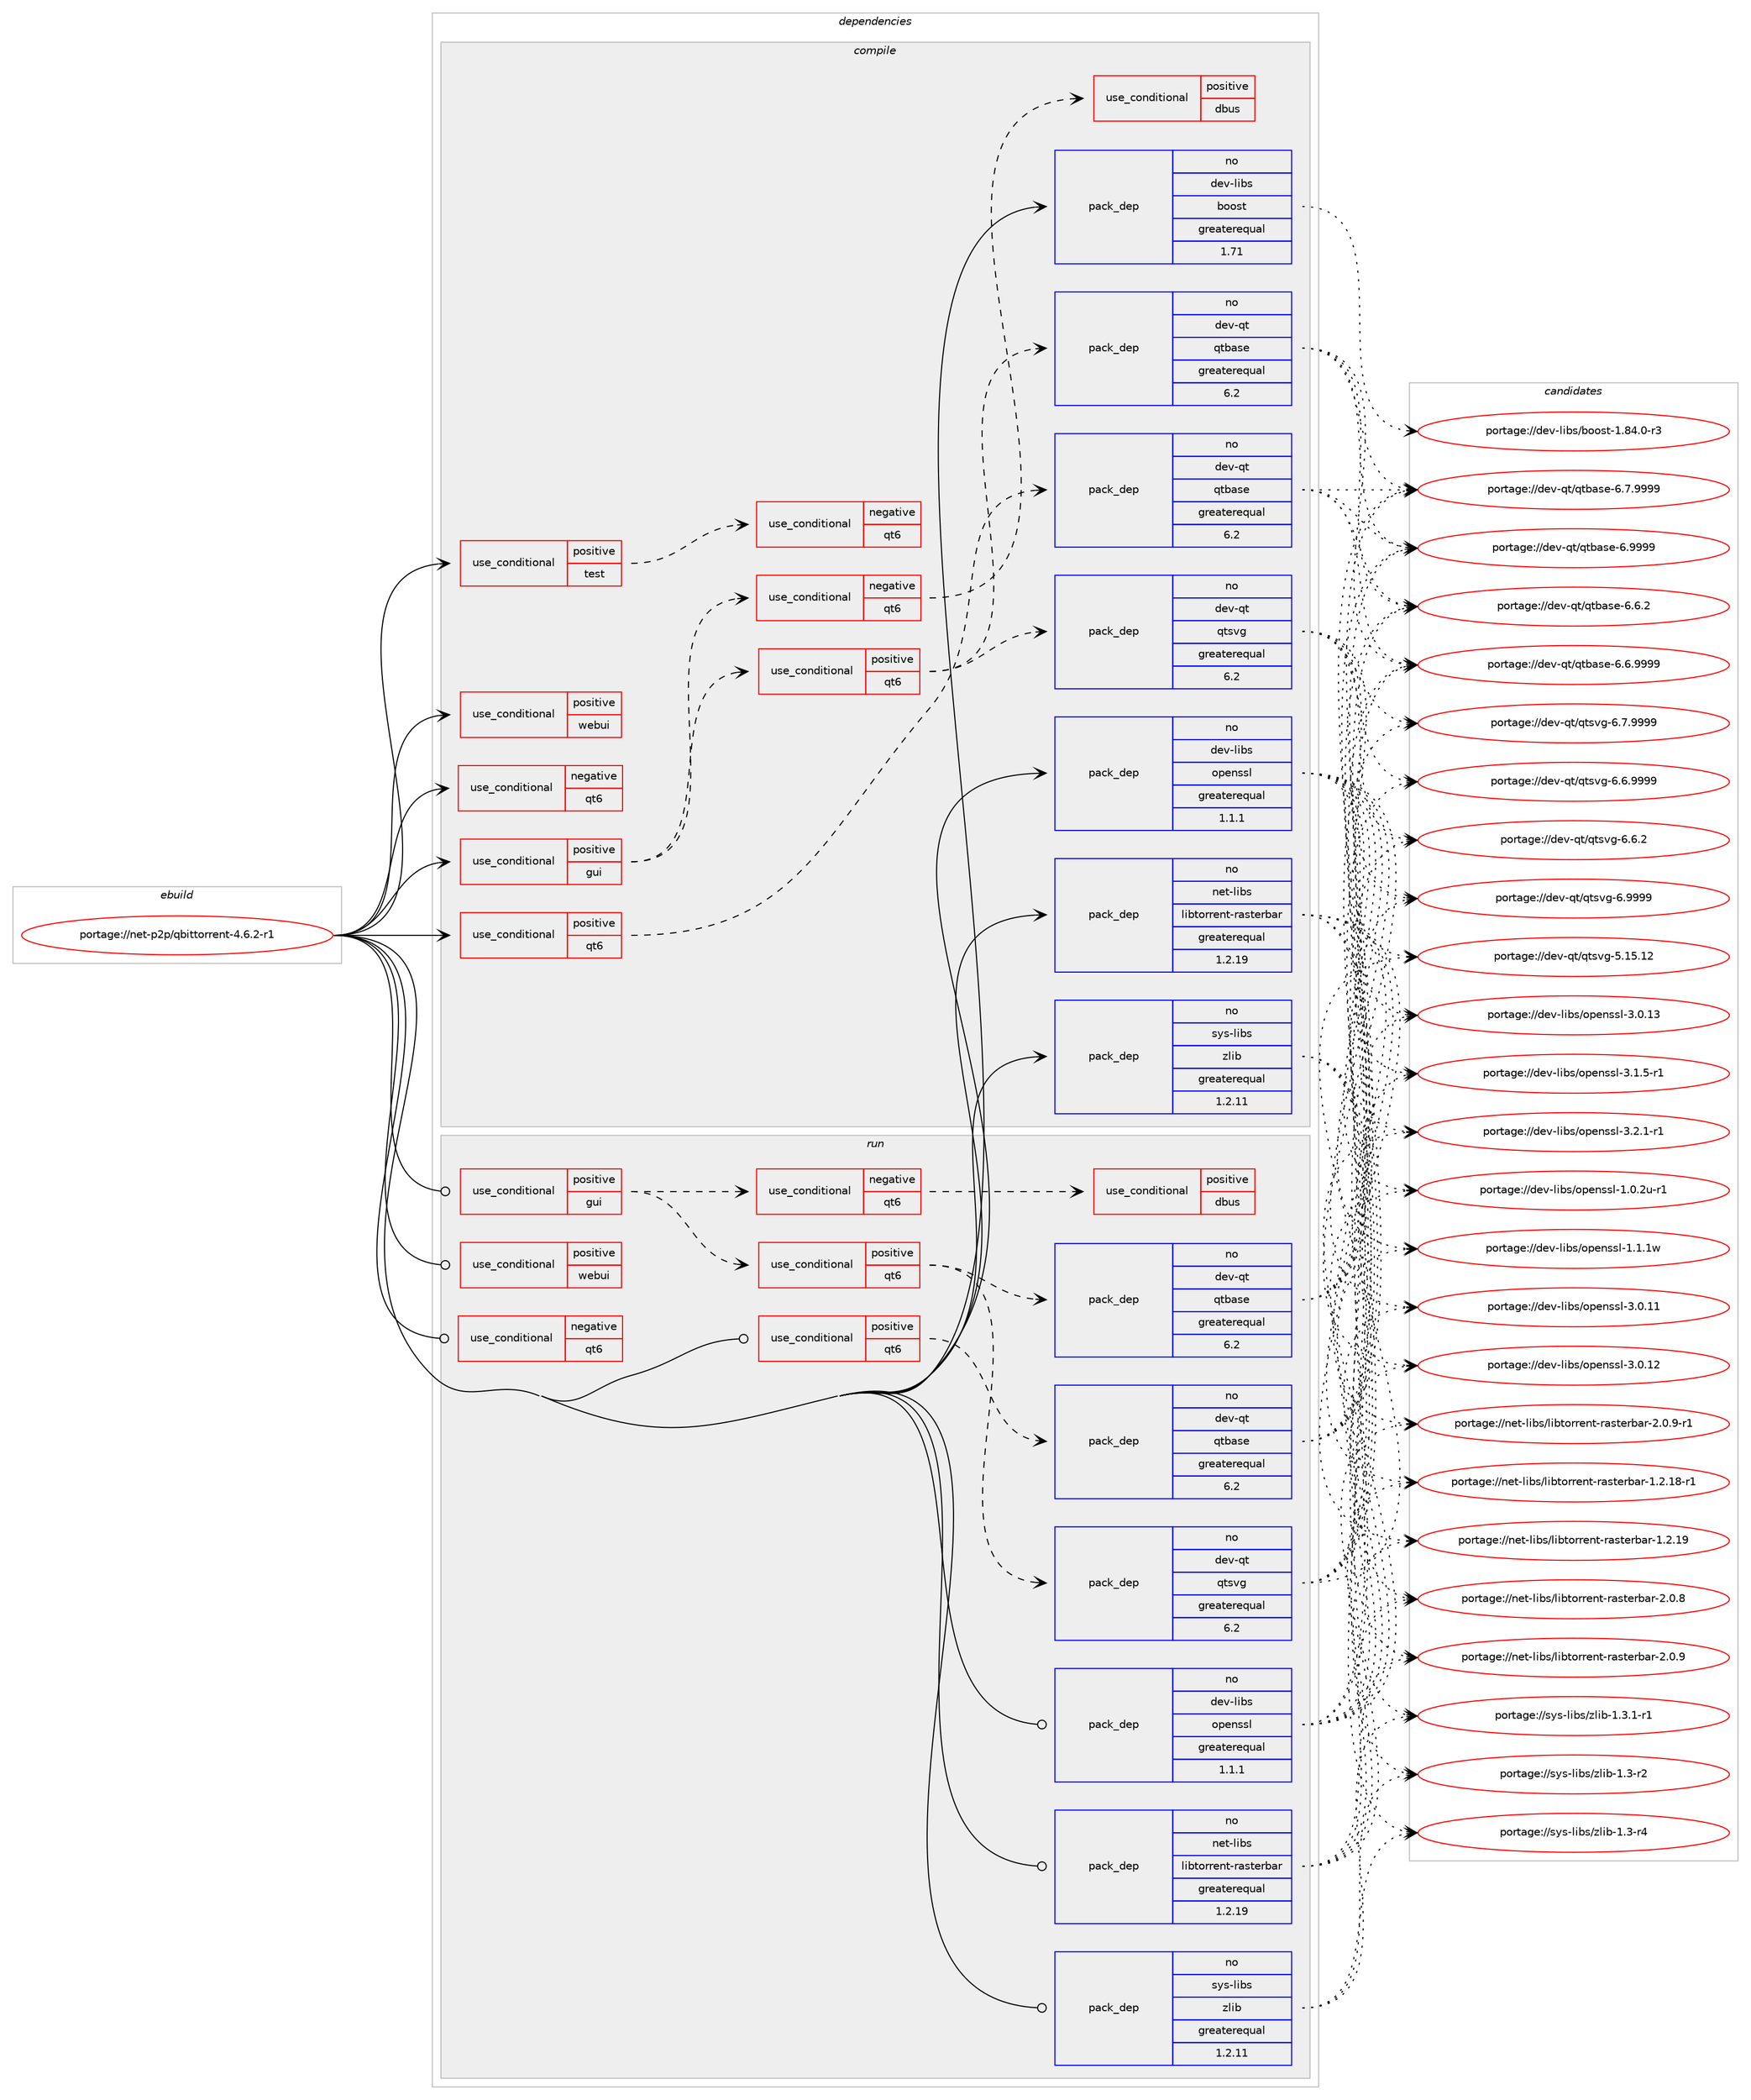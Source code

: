 digraph prolog {

# *************
# Graph options
# *************

newrank=true;
concentrate=true;
compound=true;
graph [rankdir=LR,fontname=Helvetica,fontsize=10,ranksep=1.5];#, ranksep=2.5, nodesep=0.2];
edge  [arrowhead=vee];
node  [fontname=Helvetica,fontsize=10];

# **********
# The ebuild
# **********

subgraph cluster_leftcol {
color=gray;
rank=same;
label=<<i>ebuild</i>>;
id [label="portage://net-p2p/qbittorrent-4.6.2-r1", color=red, width=4, href="../net-p2p/qbittorrent-4.6.2-r1.svg"];
}

# ****************
# The dependencies
# ****************

subgraph cluster_midcol {
color=gray;
label=<<i>dependencies</i>>;
subgraph cluster_compile {
fillcolor="#eeeeee";
style=filled;
label=<<i>compile</i>>;
subgraph cond6178 {
dependency8946 [label=<<TABLE BORDER="0" CELLBORDER="1" CELLSPACING="0" CELLPADDING="4"><TR><TD ROWSPAN="3" CELLPADDING="10">use_conditional</TD></TR><TR><TD>negative</TD></TR><TR><TD>qt6</TD></TR></TABLE>>, shape=none, color=red];
# *** BEGIN UNKNOWN DEPENDENCY TYPE (TODO) ***
# dependency8946 -> package_dependency(portage://net-p2p/qbittorrent-4.6.2-r1,install,no,dev-qt,qtcore,none,[,,],[slot(5)],[])
# *** END UNKNOWN DEPENDENCY TYPE (TODO) ***

# *** BEGIN UNKNOWN DEPENDENCY TYPE (TODO) ***
# dependency8946 -> package_dependency(portage://net-p2p/qbittorrent-4.6.2-r1,install,no,dev-qt,qtnetwork,none,[,,],[slot(5)],[use(enable(ssl),none)])
# *** END UNKNOWN DEPENDENCY TYPE (TODO) ***

# *** BEGIN UNKNOWN DEPENDENCY TYPE (TODO) ***
# dependency8946 -> package_dependency(portage://net-p2p/qbittorrent-4.6.2-r1,install,no,dev-qt,qtsql,none,[,,],[slot(5)],[use(enable(sqlite),none)])
# *** END UNKNOWN DEPENDENCY TYPE (TODO) ***

# *** BEGIN UNKNOWN DEPENDENCY TYPE (TODO) ***
# dependency8946 -> package_dependency(portage://net-p2p/qbittorrent-4.6.2-r1,install,no,dev-qt,qtxml,none,[,,],[slot(5)],[])
# *** END UNKNOWN DEPENDENCY TYPE (TODO) ***

}
id:e -> dependency8946:w [weight=20,style="solid",arrowhead="vee"];
subgraph cond6179 {
dependency8947 [label=<<TABLE BORDER="0" CELLBORDER="1" CELLSPACING="0" CELLPADDING="4"><TR><TD ROWSPAN="3" CELLPADDING="10">use_conditional</TD></TR><TR><TD>positive</TD></TR><TR><TD>gui</TD></TR></TABLE>>, shape=none, color=red];
subgraph cond6180 {
dependency8948 [label=<<TABLE BORDER="0" CELLBORDER="1" CELLSPACING="0" CELLPADDING="4"><TR><TD ROWSPAN="3" CELLPADDING="10">use_conditional</TD></TR><TR><TD>negative</TD></TR><TR><TD>qt6</TD></TR></TABLE>>, shape=none, color=red];
# *** BEGIN UNKNOWN DEPENDENCY TYPE (TODO) ***
# dependency8948 -> package_dependency(portage://net-p2p/qbittorrent-4.6.2-r1,install,no,dev-qt,qtgui,none,[,,],[slot(5)],[])
# *** END UNKNOWN DEPENDENCY TYPE (TODO) ***

# *** BEGIN UNKNOWN DEPENDENCY TYPE (TODO) ***
# dependency8948 -> package_dependency(portage://net-p2p/qbittorrent-4.6.2-r1,install,no,dev-qt,qtsvg,none,[,,],[slot(5)],[])
# *** END UNKNOWN DEPENDENCY TYPE (TODO) ***

# *** BEGIN UNKNOWN DEPENDENCY TYPE (TODO) ***
# dependency8948 -> package_dependency(portage://net-p2p/qbittorrent-4.6.2-r1,install,no,dev-qt,qtwidgets,none,[,,],[slot(5)],[])
# *** END UNKNOWN DEPENDENCY TYPE (TODO) ***

subgraph cond6181 {
dependency8949 [label=<<TABLE BORDER="0" CELLBORDER="1" CELLSPACING="0" CELLPADDING="4"><TR><TD ROWSPAN="3" CELLPADDING="10">use_conditional</TD></TR><TR><TD>positive</TD></TR><TR><TD>dbus</TD></TR></TABLE>>, shape=none, color=red];
# *** BEGIN UNKNOWN DEPENDENCY TYPE (TODO) ***
# dependency8949 -> package_dependency(portage://net-p2p/qbittorrent-4.6.2-r1,install,no,dev-qt,qtdbus,none,[,,],[slot(5)],[])
# *** END UNKNOWN DEPENDENCY TYPE (TODO) ***

}
dependency8948:e -> dependency8949:w [weight=20,style="dashed",arrowhead="vee"];
}
dependency8947:e -> dependency8948:w [weight=20,style="dashed",arrowhead="vee"];
subgraph cond6182 {
dependency8950 [label=<<TABLE BORDER="0" CELLBORDER="1" CELLSPACING="0" CELLPADDING="4"><TR><TD ROWSPAN="3" CELLPADDING="10">use_conditional</TD></TR><TR><TD>positive</TD></TR><TR><TD>qt6</TD></TR></TABLE>>, shape=none, color=red];
subgraph pack2684 {
dependency8951 [label=<<TABLE BORDER="0" CELLBORDER="1" CELLSPACING="0" CELLPADDING="4" WIDTH="220"><TR><TD ROWSPAN="6" CELLPADDING="30">pack_dep</TD></TR><TR><TD WIDTH="110">no</TD></TR><TR><TD>dev-qt</TD></TR><TR><TD>qtbase</TD></TR><TR><TD>greaterequal</TD></TR><TR><TD>6.2</TD></TR></TABLE>>, shape=none, color=blue];
}
dependency8950:e -> dependency8951:w [weight=20,style="dashed",arrowhead="vee"];
subgraph pack2685 {
dependency8952 [label=<<TABLE BORDER="0" CELLBORDER="1" CELLSPACING="0" CELLPADDING="4" WIDTH="220"><TR><TD ROWSPAN="6" CELLPADDING="30">pack_dep</TD></TR><TR><TD WIDTH="110">no</TD></TR><TR><TD>dev-qt</TD></TR><TR><TD>qtsvg</TD></TR><TR><TD>greaterequal</TD></TR><TR><TD>6.2</TD></TR></TABLE>>, shape=none, color=blue];
}
dependency8950:e -> dependency8952:w [weight=20,style="dashed",arrowhead="vee"];
}
dependency8947:e -> dependency8950:w [weight=20,style="dashed",arrowhead="vee"];
}
id:e -> dependency8947:w [weight=20,style="solid",arrowhead="vee"];
subgraph cond6183 {
dependency8953 [label=<<TABLE BORDER="0" CELLBORDER="1" CELLSPACING="0" CELLPADDING="4"><TR><TD ROWSPAN="3" CELLPADDING="10">use_conditional</TD></TR><TR><TD>positive</TD></TR><TR><TD>qt6</TD></TR></TABLE>>, shape=none, color=red];
subgraph pack2686 {
dependency8954 [label=<<TABLE BORDER="0" CELLBORDER="1" CELLSPACING="0" CELLPADDING="4" WIDTH="220"><TR><TD ROWSPAN="6" CELLPADDING="30">pack_dep</TD></TR><TR><TD WIDTH="110">no</TD></TR><TR><TD>dev-qt</TD></TR><TR><TD>qtbase</TD></TR><TR><TD>greaterequal</TD></TR><TR><TD>6.2</TD></TR></TABLE>>, shape=none, color=blue];
}
dependency8953:e -> dependency8954:w [weight=20,style="dashed",arrowhead="vee"];
}
id:e -> dependency8953:w [weight=20,style="solid",arrowhead="vee"];
subgraph cond6184 {
dependency8955 [label=<<TABLE BORDER="0" CELLBORDER="1" CELLSPACING="0" CELLPADDING="4"><TR><TD ROWSPAN="3" CELLPADDING="10">use_conditional</TD></TR><TR><TD>positive</TD></TR><TR><TD>test</TD></TR></TABLE>>, shape=none, color=red];
subgraph cond6185 {
dependency8956 [label=<<TABLE BORDER="0" CELLBORDER="1" CELLSPACING="0" CELLPADDING="4"><TR><TD ROWSPAN="3" CELLPADDING="10">use_conditional</TD></TR><TR><TD>negative</TD></TR><TR><TD>qt6</TD></TR></TABLE>>, shape=none, color=red];
# *** BEGIN UNKNOWN DEPENDENCY TYPE (TODO) ***
# dependency8956 -> package_dependency(portage://net-p2p/qbittorrent-4.6.2-r1,install,no,dev-qt,qttest,none,[,,],[slot(5)],[])
# *** END UNKNOWN DEPENDENCY TYPE (TODO) ***

}
dependency8955:e -> dependency8956:w [weight=20,style="dashed",arrowhead="vee"];
}
id:e -> dependency8955:w [weight=20,style="solid",arrowhead="vee"];
subgraph cond6186 {
dependency8957 [label=<<TABLE BORDER="0" CELLBORDER="1" CELLSPACING="0" CELLPADDING="4"><TR><TD ROWSPAN="3" CELLPADDING="10">use_conditional</TD></TR><TR><TD>positive</TD></TR><TR><TD>webui</TD></TR></TABLE>>, shape=none, color=red];
# *** BEGIN UNKNOWN DEPENDENCY TYPE (TODO) ***
# dependency8957 -> package_dependency(portage://net-p2p/qbittorrent-4.6.2-r1,install,no,acct-group,qbittorrent,none,[,,],[],[])
# *** END UNKNOWN DEPENDENCY TYPE (TODO) ***

# *** BEGIN UNKNOWN DEPENDENCY TYPE (TODO) ***
# dependency8957 -> package_dependency(portage://net-p2p/qbittorrent-4.6.2-r1,install,no,acct-user,qbittorrent,none,[,,],[],[])
# *** END UNKNOWN DEPENDENCY TYPE (TODO) ***

}
id:e -> dependency8957:w [weight=20,style="solid",arrowhead="vee"];
subgraph pack2687 {
dependency8958 [label=<<TABLE BORDER="0" CELLBORDER="1" CELLSPACING="0" CELLPADDING="4" WIDTH="220"><TR><TD ROWSPAN="6" CELLPADDING="30">pack_dep</TD></TR><TR><TD WIDTH="110">no</TD></TR><TR><TD>dev-libs</TD></TR><TR><TD>boost</TD></TR><TR><TD>greaterequal</TD></TR><TR><TD>1.71</TD></TR></TABLE>>, shape=none, color=blue];
}
id:e -> dependency8958:w [weight=20,style="solid",arrowhead="vee"];
subgraph pack2688 {
dependency8959 [label=<<TABLE BORDER="0" CELLBORDER="1" CELLSPACING="0" CELLPADDING="4" WIDTH="220"><TR><TD ROWSPAN="6" CELLPADDING="30">pack_dep</TD></TR><TR><TD WIDTH="110">no</TD></TR><TR><TD>dev-libs</TD></TR><TR><TD>openssl</TD></TR><TR><TD>greaterequal</TD></TR><TR><TD>1.1.1</TD></TR></TABLE>>, shape=none, color=blue];
}
id:e -> dependency8959:w [weight=20,style="solid",arrowhead="vee"];
subgraph pack2689 {
dependency8960 [label=<<TABLE BORDER="0" CELLBORDER="1" CELLSPACING="0" CELLPADDING="4" WIDTH="220"><TR><TD ROWSPAN="6" CELLPADDING="30">pack_dep</TD></TR><TR><TD WIDTH="110">no</TD></TR><TR><TD>net-libs</TD></TR><TR><TD>libtorrent-rasterbar</TD></TR><TR><TD>greaterequal</TD></TR><TR><TD>1.2.19</TD></TR></TABLE>>, shape=none, color=blue];
}
id:e -> dependency8960:w [weight=20,style="solid",arrowhead="vee"];
subgraph pack2690 {
dependency8961 [label=<<TABLE BORDER="0" CELLBORDER="1" CELLSPACING="0" CELLPADDING="4" WIDTH="220"><TR><TD ROWSPAN="6" CELLPADDING="30">pack_dep</TD></TR><TR><TD WIDTH="110">no</TD></TR><TR><TD>sys-libs</TD></TR><TR><TD>zlib</TD></TR><TR><TD>greaterequal</TD></TR><TR><TD>1.2.11</TD></TR></TABLE>>, shape=none, color=blue];
}
id:e -> dependency8961:w [weight=20,style="solid",arrowhead="vee"];
}
subgraph cluster_compileandrun {
fillcolor="#eeeeee";
style=filled;
label=<<i>compile and run</i>>;
}
subgraph cluster_run {
fillcolor="#eeeeee";
style=filled;
label=<<i>run</i>>;
subgraph cond6187 {
dependency8962 [label=<<TABLE BORDER="0" CELLBORDER="1" CELLSPACING="0" CELLPADDING="4"><TR><TD ROWSPAN="3" CELLPADDING="10">use_conditional</TD></TR><TR><TD>negative</TD></TR><TR><TD>qt6</TD></TR></TABLE>>, shape=none, color=red];
# *** BEGIN UNKNOWN DEPENDENCY TYPE (TODO) ***
# dependency8962 -> package_dependency(portage://net-p2p/qbittorrent-4.6.2-r1,run,no,dev-qt,qtcore,none,[,,],[slot(5)],[])
# *** END UNKNOWN DEPENDENCY TYPE (TODO) ***

# *** BEGIN UNKNOWN DEPENDENCY TYPE (TODO) ***
# dependency8962 -> package_dependency(portage://net-p2p/qbittorrent-4.6.2-r1,run,no,dev-qt,qtnetwork,none,[,,],[slot(5)],[use(enable(ssl),none)])
# *** END UNKNOWN DEPENDENCY TYPE (TODO) ***

# *** BEGIN UNKNOWN DEPENDENCY TYPE (TODO) ***
# dependency8962 -> package_dependency(portage://net-p2p/qbittorrent-4.6.2-r1,run,no,dev-qt,qtsql,none,[,,],[slot(5)],[use(enable(sqlite),none)])
# *** END UNKNOWN DEPENDENCY TYPE (TODO) ***

# *** BEGIN UNKNOWN DEPENDENCY TYPE (TODO) ***
# dependency8962 -> package_dependency(portage://net-p2p/qbittorrent-4.6.2-r1,run,no,dev-qt,qtxml,none,[,,],[slot(5)],[])
# *** END UNKNOWN DEPENDENCY TYPE (TODO) ***

}
id:e -> dependency8962:w [weight=20,style="solid",arrowhead="odot"];
subgraph cond6188 {
dependency8963 [label=<<TABLE BORDER="0" CELLBORDER="1" CELLSPACING="0" CELLPADDING="4"><TR><TD ROWSPAN="3" CELLPADDING="10">use_conditional</TD></TR><TR><TD>positive</TD></TR><TR><TD>gui</TD></TR></TABLE>>, shape=none, color=red];
subgraph cond6189 {
dependency8964 [label=<<TABLE BORDER="0" CELLBORDER="1" CELLSPACING="0" CELLPADDING="4"><TR><TD ROWSPAN="3" CELLPADDING="10">use_conditional</TD></TR><TR><TD>negative</TD></TR><TR><TD>qt6</TD></TR></TABLE>>, shape=none, color=red];
# *** BEGIN UNKNOWN DEPENDENCY TYPE (TODO) ***
# dependency8964 -> package_dependency(portage://net-p2p/qbittorrent-4.6.2-r1,run,no,dev-qt,qtgui,none,[,,],[slot(5)],[])
# *** END UNKNOWN DEPENDENCY TYPE (TODO) ***

# *** BEGIN UNKNOWN DEPENDENCY TYPE (TODO) ***
# dependency8964 -> package_dependency(portage://net-p2p/qbittorrent-4.6.2-r1,run,no,dev-qt,qtsvg,none,[,,],[slot(5)],[])
# *** END UNKNOWN DEPENDENCY TYPE (TODO) ***

# *** BEGIN UNKNOWN DEPENDENCY TYPE (TODO) ***
# dependency8964 -> package_dependency(portage://net-p2p/qbittorrent-4.6.2-r1,run,no,dev-qt,qtwidgets,none,[,,],[slot(5)],[])
# *** END UNKNOWN DEPENDENCY TYPE (TODO) ***

subgraph cond6190 {
dependency8965 [label=<<TABLE BORDER="0" CELLBORDER="1" CELLSPACING="0" CELLPADDING="4"><TR><TD ROWSPAN="3" CELLPADDING="10">use_conditional</TD></TR><TR><TD>positive</TD></TR><TR><TD>dbus</TD></TR></TABLE>>, shape=none, color=red];
# *** BEGIN UNKNOWN DEPENDENCY TYPE (TODO) ***
# dependency8965 -> package_dependency(portage://net-p2p/qbittorrent-4.6.2-r1,run,no,dev-qt,qtdbus,none,[,,],[slot(5)],[])
# *** END UNKNOWN DEPENDENCY TYPE (TODO) ***

}
dependency8964:e -> dependency8965:w [weight=20,style="dashed",arrowhead="vee"];
}
dependency8963:e -> dependency8964:w [weight=20,style="dashed",arrowhead="vee"];
subgraph cond6191 {
dependency8966 [label=<<TABLE BORDER="0" CELLBORDER="1" CELLSPACING="0" CELLPADDING="4"><TR><TD ROWSPAN="3" CELLPADDING="10">use_conditional</TD></TR><TR><TD>positive</TD></TR><TR><TD>qt6</TD></TR></TABLE>>, shape=none, color=red];
subgraph pack2691 {
dependency8967 [label=<<TABLE BORDER="0" CELLBORDER="1" CELLSPACING="0" CELLPADDING="4" WIDTH="220"><TR><TD ROWSPAN="6" CELLPADDING="30">pack_dep</TD></TR><TR><TD WIDTH="110">no</TD></TR><TR><TD>dev-qt</TD></TR><TR><TD>qtbase</TD></TR><TR><TD>greaterequal</TD></TR><TR><TD>6.2</TD></TR></TABLE>>, shape=none, color=blue];
}
dependency8966:e -> dependency8967:w [weight=20,style="dashed",arrowhead="vee"];
subgraph pack2692 {
dependency8968 [label=<<TABLE BORDER="0" CELLBORDER="1" CELLSPACING="0" CELLPADDING="4" WIDTH="220"><TR><TD ROWSPAN="6" CELLPADDING="30">pack_dep</TD></TR><TR><TD WIDTH="110">no</TD></TR><TR><TD>dev-qt</TD></TR><TR><TD>qtsvg</TD></TR><TR><TD>greaterequal</TD></TR><TR><TD>6.2</TD></TR></TABLE>>, shape=none, color=blue];
}
dependency8966:e -> dependency8968:w [weight=20,style="dashed",arrowhead="vee"];
}
dependency8963:e -> dependency8966:w [weight=20,style="dashed",arrowhead="vee"];
}
id:e -> dependency8963:w [weight=20,style="solid",arrowhead="odot"];
subgraph cond6192 {
dependency8969 [label=<<TABLE BORDER="0" CELLBORDER="1" CELLSPACING="0" CELLPADDING="4"><TR><TD ROWSPAN="3" CELLPADDING="10">use_conditional</TD></TR><TR><TD>positive</TD></TR><TR><TD>qt6</TD></TR></TABLE>>, shape=none, color=red];
subgraph pack2693 {
dependency8970 [label=<<TABLE BORDER="0" CELLBORDER="1" CELLSPACING="0" CELLPADDING="4" WIDTH="220"><TR><TD ROWSPAN="6" CELLPADDING="30">pack_dep</TD></TR><TR><TD WIDTH="110">no</TD></TR><TR><TD>dev-qt</TD></TR><TR><TD>qtbase</TD></TR><TR><TD>greaterequal</TD></TR><TR><TD>6.2</TD></TR></TABLE>>, shape=none, color=blue];
}
dependency8969:e -> dependency8970:w [weight=20,style="dashed",arrowhead="vee"];
}
id:e -> dependency8969:w [weight=20,style="solid",arrowhead="odot"];
subgraph cond6193 {
dependency8971 [label=<<TABLE BORDER="0" CELLBORDER="1" CELLSPACING="0" CELLPADDING="4"><TR><TD ROWSPAN="3" CELLPADDING="10">use_conditional</TD></TR><TR><TD>positive</TD></TR><TR><TD>webui</TD></TR></TABLE>>, shape=none, color=red];
# *** BEGIN UNKNOWN DEPENDENCY TYPE (TODO) ***
# dependency8971 -> package_dependency(portage://net-p2p/qbittorrent-4.6.2-r1,run,no,acct-group,qbittorrent,none,[,,],[],[])
# *** END UNKNOWN DEPENDENCY TYPE (TODO) ***

# *** BEGIN UNKNOWN DEPENDENCY TYPE (TODO) ***
# dependency8971 -> package_dependency(portage://net-p2p/qbittorrent-4.6.2-r1,run,no,acct-user,qbittorrent,none,[,,],[],[])
# *** END UNKNOWN DEPENDENCY TYPE (TODO) ***

}
id:e -> dependency8971:w [weight=20,style="solid",arrowhead="odot"];
subgraph pack2694 {
dependency8972 [label=<<TABLE BORDER="0" CELLBORDER="1" CELLSPACING="0" CELLPADDING="4" WIDTH="220"><TR><TD ROWSPAN="6" CELLPADDING="30">pack_dep</TD></TR><TR><TD WIDTH="110">no</TD></TR><TR><TD>dev-libs</TD></TR><TR><TD>openssl</TD></TR><TR><TD>greaterequal</TD></TR><TR><TD>1.1.1</TD></TR></TABLE>>, shape=none, color=blue];
}
id:e -> dependency8972:w [weight=20,style="solid",arrowhead="odot"];
subgraph pack2695 {
dependency8973 [label=<<TABLE BORDER="0" CELLBORDER="1" CELLSPACING="0" CELLPADDING="4" WIDTH="220"><TR><TD ROWSPAN="6" CELLPADDING="30">pack_dep</TD></TR><TR><TD WIDTH="110">no</TD></TR><TR><TD>net-libs</TD></TR><TR><TD>libtorrent-rasterbar</TD></TR><TR><TD>greaterequal</TD></TR><TR><TD>1.2.19</TD></TR></TABLE>>, shape=none, color=blue];
}
id:e -> dependency8973:w [weight=20,style="solid",arrowhead="odot"];
subgraph pack2696 {
dependency8974 [label=<<TABLE BORDER="0" CELLBORDER="1" CELLSPACING="0" CELLPADDING="4" WIDTH="220"><TR><TD ROWSPAN="6" CELLPADDING="30">pack_dep</TD></TR><TR><TD WIDTH="110">no</TD></TR><TR><TD>sys-libs</TD></TR><TR><TD>zlib</TD></TR><TR><TD>greaterequal</TD></TR><TR><TD>1.2.11</TD></TR></TABLE>>, shape=none, color=blue];
}
id:e -> dependency8974:w [weight=20,style="solid",arrowhead="odot"];
}
}

# **************
# The candidates
# **************

subgraph cluster_choices {
rank=same;
color=gray;
label=<<i>candidates</i>>;

subgraph choice2684 {
color=black;
nodesep=1;
choice10010111845113116471131169897115101455446544650 [label="portage://dev-qt/qtbase-6.6.2", color=red, width=4,href="../dev-qt/qtbase-6.6.2.svg"];
choice10010111845113116471131169897115101455446544657575757 [label="portage://dev-qt/qtbase-6.6.9999", color=red, width=4,href="../dev-qt/qtbase-6.6.9999.svg"];
choice10010111845113116471131169897115101455446554657575757 [label="portage://dev-qt/qtbase-6.7.9999", color=red, width=4,href="../dev-qt/qtbase-6.7.9999.svg"];
choice1001011184511311647113116989711510145544657575757 [label="portage://dev-qt/qtbase-6.9999", color=red, width=4,href="../dev-qt/qtbase-6.9999.svg"];
dependency8951:e -> choice10010111845113116471131169897115101455446544650:w [style=dotted,weight="100"];
dependency8951:e -> choice10010111845113116471131169897115101455446544657575757:w [style=dotted,weight="100"];
dependency8951:e -> choice10010111845113116471131169897115101455446554657575757:w [style=dotted,weight="100"];
dependency8951:e -> choice1001011184511311647113116989711510145544657575757:w [style=dotted,weight="100"];
}
subgraph choice2685 {
color=black;
nodesep=1;
choice10010111845113116471131161151181034553464953464950 [label="portage://dev-qt/qtsvg-5.15.12", color=red, width=4,href="../dev-qt/qtsvg-5.15.12.svg"];
choice1001011184511311647113116115118103455446544650 [label="portage://dev-qt/qtsvg-6.6.2", color=red, width=4,href="../dev-qt/qtsvg-6.6.2.svg"];
choice1001011184511311647113116115118103455446544657575757 [label="portage://dev-qt/qtsvg-6.6.9999", color=red, width=4,href="../dev-qt/qtsvg-6.6.9999.svg"];
choice1001011184511311647113116115118103455446554657575757 [label="portage://dev-qt/qtsvg-6.7.9999", color=red, width=4,href="../dev-qt/qtsvg-6.7.9999.svg"];
choice100101118451131164711311611511810345544657575757 [label="portage://dev-qt/qtsvg-6.9999", color=red, width=4,href="../dev-qt/qtsvg-6.9999.svg"];
dependency8952:e -> choice10010111845113116471131161151181034553464953464950:w [style=dotted,weight="100"];
dependency8952:e -> choice1001011184511311647113116115118103455446544650:w [style=dotted,weight="100"];
dependency8952:e -> choice1001011184511311647113116115118103455446544657575757:w [style=dotted,weight="100"];
dependency8952:e -> choice1001011184511311647113116115118103455446554657575757:w [style=dotted,weight="100"];
dependency8952:e -> choice100101118451131164711311611511810345544657575757:w [style=dotted,weight="100"];
}
subgraph choice2686 {
color=black;
nodesep=1;
choice10010111845113116471131169897115101455446544650 [label="portage://dev-qt/qtbase-6.6.2", color=red, width=4,href="../dev-qt/qtbase-6.6.2.svg"];
choice10010111845113116471131169897115101455446544657575757 [label="portage://dev-qt/qtbase-6.6.9999", color=red, width=4,href="../dev-qt/qtbase-6.6.9999.svg"];
choice10010111845113116471131169897115101455446554657575757 [label="portage://dev-qt/qtbase-6.7.9999", color=red, width=4,href="../dev-qt/qtbase-6.7.9999.svg"];
choice1001011184511311647113116989711510145544657575757 [label="portage://dev-qt/qtbase-6.9999", color=red, width=4,href="../dev-qt/qtbase-6.9999.svg"];
dependency8954:e -> choice10010111845113116471131169897115101455446544650:w [style=dotted,weight="100"];
dependency8954:e -> choice10010111845113116471131169897115101455446544657575757:w [style=dotted,weight="100"];
dependency8954:e -> choice10010111845113116471131169897115101455446554657575757:w [style=dotted,weight="100"];
dependency8954:e -> choice1001011184511311647113116989711510145544657575757:w [style=dotted,weight="100"];
}
subgraph choice2687 {
color=black;
nodesep=1;
choice10010111845108105981154798111111115116454946565246484511451 [label="portage://dev-libs/boost-1.84.0-r3", color=red, width=4,href="../dev-libs/boost-1.84.0-r3.svg"];
dependency8958:e -> choice10010111845108105981154798111111115116454946565246484511451:w [style=dotted,weight="100"];
}
subgraph choice2688 {
color=black;
nodesep=1;
choice1001011184510810598115471111121011101151151084549464846501174511449 [label="portage://dev-libs/openssl-1.0.2u-r1", color=red, width=4,href="../dev-libs/openssl-1.0.2u-r1.svg"];
choice100101118451081059811547111112101110115115108454946494649119 [label="portage://dev-libs/openssl-1.1.1w", color=red, width=4,href="../dev-libs/openssl-1.1.1w.svg"];
choice10010111845108105981154711111210111011511510845514648464949 [label="portage://dev-libs/openssl-3.0.11", color=red, width=4,href="../dev-libs/openssl-3.0.11.svg"];
choice10010111845108105981154711111210111011511510845514648464950 [label="portage://dev-libs/openssl-3.0.12", color=red, width=4,href="../dev-libs/openssl-3.0.12.svg"];
choice10010111845108105981154711111210111011511510845514648464951 [label="portage://dev-libs/openssl-3.0.13", color=red, width=4,href="../dev-libs/openssl-3.0.13.svg"];
choice1001011184510810598115471111121011101151151084551464946534511449 [label="portage://dev-libs/openssl-3.1.5-r1", color=red, width=4,href="../dev-libs/openssl-3.1.5-r1.svg"];
choice1001011184510810598115471111121011101151151084551465046494511449 [label="portage://dev-libs/openssl-3.2.1-r1", color=red, width=4,href="../dev-libs/openssl-3.2.1-r1.svg"];
dependency8959:e -> choice1001011184510810598115471111121011101151151084549464846501174511449:w [style=dotted,weight="100"];
dependency8959:e -> choice100101118451081059811547111112101110115115108454946494649119:w [style=dotted,weight="100"];
dependency8959:e -> choice10010111845108105981154711111210111011511510845514648464949:w [style=dotted,weight="100"];
dependency8959:e -> choice10010111845108105981154711111210111011511510845514648464950:w [style=dotted,weight="100"];
dependency8959:e -> choice10010111845108105981154711111210111011511510845514648464951:w [style=dotted,weight="100"];
dependency8959:e -> choice1001011184510810598115471111121011101151151084551464946534511449:w [style=dotted,weight="100"];
dependency8959:e -> choice1001011184510810598115471111121011101151151084551465046494511449:w [style=dotted,weight="100"];
}
subgraph choice2689 {
color=black;
nodesep=1;
choice1101011164510810598115471081059811611111411410111011645114971151161011149897114454946504649564511449 [label="portage://net-libs/libtorrent-rasterbar-1.2.18-r1", color=red, width=4,href="../net-libs/libtorrent-rasterbar-1.2.18-r1.svg"];
choice110101116451081059811547108105981161111141141011101164511497115116101114989711445494650464957 [label="portage://net-libs/libtorrent-rasterbar-1.2.19", color=red, width=4,href="../net-libs/libtorrent-rasterbar-1.2.19.svg"];
choice1101011164510810598115471081059811611111411410111011645114971151161011149897114455046484656 [label="portage://net-libs/libtorrent-rasterbar-2.0.8", color=red, width=4,href="../net-libs/libtorrent-rasterbar-2.0.8.svg"];
choice1101011164510810598115471081059811611111411410111011645114971151161011149897114455046484657 [label="portage://net-libs/libtorrent-rasterbar-2.0.9", color=red, width=4,href="../net-libs/libtorrent-rasterbar-2.0.9.svg"];
choice11010111645108105981154710810598116111114114101110116451149711511610111498971144550464846574511449 [label="portage://net-libs/libtorrent-rasterbar-2.0.9-r1", color=red, width=4,href="../net-libs/libtorrent-rasterbar-2.0.9-r1.svg"];
dependency8960:e -> choice1101011164510810598115471081059811611111411410111011645114971151161011149897114454946504649564511449:w [style=dotted,weight="100"];
dependency8960:e -> choice110101116451081059811547108105981161111141141011101164511497115116101114989711445494650464957:w [style=dotted,weight="100"];
dependency8960:e -> choice1101011164510810598115471081059811611111411410111011645114971151161011149897114455046484656:w [style=dotted,weight="100"];
dependency8960:e -> choice1101011164510810598115471081059811611111411410111011645114971151161011149897114455046484657:w [style=dotted,weight="100"];
dependency8960:e -> choice11010111645108105981154710810598116111114114101110116451149711511610111498971144550464846574511449:w [style=dotted,weight="100"];
}
subgraph choice2690 {
color=black;
nodesep=1;
choice11512111545108105981154712210810598454946514511450 [label="portage://sys-libs/zlib-1.3-r2", color=red, width=4,href="../sys-libs/zlib-1.3-r2.svg"];
choice11512111545108105981154712210810598454946514511452 [label="portage://sys-libs/zlib-1.3-r4", color=red, width=4,href="../sys-libs/zlib-1.3-r4.svg"];
choice115121115451081059811547122108105984549465146494511449 [label="portage://sys-libs/zlib-1.3.1-r1", color=red, width=4,href="../sys-libs/zlib-1.3.1-r1.svg"];
dependency8961:e -> choice11512111545108105981154712210810598454946514511450:w [style=dotted,weight="100"];
dependency8961:e -> choice11512111545108105981154712210810598454946514511452:w [style=dotted,weight="100"];
dependency8961:e -> choice115121115451081059811547122108105984549465146494511449:w [style=dotted,weight="100"];
}
subgraph choice2691 {
color=black;
nodesep=1;
choice10010111845113116471131169897115101455446544650 [label="portage://dev-qt/qtbase-6.6.2", color=red, width=4,href="../dev-qt/qtbase-6.6.2.svg"];
choice10010111845113116471131169897115101455446544657575757 [label="portage://dev-qt/qtbase-6.6.9999", color=red, width=4,href="../dev-qt/qtbase-6.6.9999.svg"];
choice10010111845113116471131169897115101455446554657575757 [label="portage://dev-qt/qtbase-6.7.9999", color=red, width=4,href="../dev-qt/qtbase-6.7.9999.svg"];
choice1001011184511311647113116989711510145544657575757 [label="portage://dev-qt/qtbase-6.9999", color=red, width=4,href="../dev-qt/qtbase-6.9999.svg"];
dependency8967:e -> choice10010111845113116471131169897115101455446544650:w [style=dotted,weight="100"];
dependency8967:e -> choice10010111845113116471131169897115101455446544657575757:w [style=dotted,weight="100"];
dependency8967:e -> choice10010111845113116471131169897115101455446554657575757:w [style=dotted,weight="100"];
dependency8967:e -> choice1001011184511311647113116989711510145544657575757:w [style=dotted,weight="100"];
}
subgraph choice2692 {
color=black;
nodesep=1;
choice10010111845113116471131161151181034553464953464950 [label="portage://dev-qt/qtsvg-5.15.12", color=red, width=4,href="../dev-qt/qtsvg-5.15.12.svg"];
choice1001011184511311647113116115118103455446544650 [label="portage://dev-qt/qtsvg-6.6.2", color=red, width=4,href="../dev-qt/qtsvg-6.6.2.svg"];
choice1001011184511311647113116115118103455446544657575757 [label="portage://dev-qt/qtsvg-6.6.9999", color=red, width=4,href="../dev-qt/qtsvg-6.6.9999.svg"];
choice1001011184511311647113116115118103455446554657575757 [label="portage://dev-qt/qtsvg-6.7.9999", color=red, width=4,href="../dev-qt/qtsvg-6.7.9999.svg"];
choice100101118451131164711311611511810345544657575757 [label="portage://dev-qt/qtsvg-6.9999", color=red, width=4,href="../dev-qt/qtsvg-6.9999.svg"];
dependency8968:e -> choice10010111845113116471131161151181034553464953464950:w [style=dotted,weight="100"];
dependency8968:e -> choice1001011184511311647113116115118103455446544650:w [style=dotted,weight="100"];
dependency8968:e -> choice1001011184511311647113116115118103455446544657575757:w [style=dotted,weight="100"];
dependency8968:e -> choice1001011184511311647113116115118103455446554657575757:w [style=dotted,weight="100"];
dependency8968:e -> choice100101118451131164711311611511810345544657575757:w [style=dotted,weight="100"];
}
subgraph choice2693 {
color=black;
nodesep=1;
choice10010111845113116471131169897115101455446544650 [label="portage://dev-qt/qtbase-6.6.2", color=red, width=4,href="../dev-qt/qtbase-6.6.2.svg"];
choice10010111845113116471131169897115101455446544657575757 [label="portage://dev-qt/qtbase-6.6.9999", color=red, width=4,href="../dev-qt/qtbase-6.6.9999.svg"];
choice10010111845113116471131169897115101455446554657575757 [label="portage://dev-qt/qtbase-6.7.9999", color=red, width=4,href="../dev-qt/qtbase-6.7.9999.svg"];
choice1001011184511311647113116989711510145544657575757 [label="portage://dev-qt/qtbase-6.9999", color=red, width=4,href="../dev-qt/qtbase-6.9999.svg"];
dependency8970:e -> choice10010111845113116471131169897115101455446544650:w [style=dotted,weight="100"];
dependency8970:e -> choice10010111845113116471131169897115101455446544657575757:w [style=dotted,weight="100"];
dependency8970:e -> choice10010111845113116471131169897115101455446554657575757:w [style=dotted,weight="100"];
dependency8970:e -> choice1001011184511311647113116989711510145544657575757:w [style=dotted,weight="100"];
}
subgraph choice2694 {
color=black;
nodesep=1;
choice1001011184510810598115471111121011101151151084549464846501174511449 [label="portage://dev-libs/openssl-1.0.2u-r1", color=red, width=4,href="../dev-libs/openssl-1.0.2u-r1.svg"];
choice100101118451081059811547111112101110115115108454946494649119 [label="portage://dev-libs/openssl-1.1.1w", color=red, width=4,href="../dev-libs/openssl-1.1.1w.svg"];
choice10010111845108105981154711111210111011511510845514648464949 [label="portage://dev-libs/openssl-3.0.11", color=red, width=4,href="../dev-libs/openssl-3.0.11.svg"];
choice10010111845108105981154711111210111011511510845514648464950 [label="portage://dev-libs/openssl-3.0.12", color=red, width=4,href="../dev-libs/openssl-3.0.12.svg"];
choice10010111845108105981154711111210111011511510845514648464951 [label="portage://dev-libs/openssl-3.0.13", color=red, width=4,href="../dev-libs/openssl-3.0.13.svg"];
choice1001011184510810598115471111121011101151151084551464946534511449 [label="portage://dev-libs/openssl-3.1.5-r1", color=red, width=4,href="../dev-libs/openssl-3.1.5-r1.svg"];
choice1001011184510810598115471111121011101151151084551465046494511449 [label="portage://dev-libs/openssl-3.2.1-r1", color=red, width=4,href="../dev-libs/openssl-3.2.1-r1.svg"];
dependency8972:e -> choice1001011184510810598115471111121011101151151084549464846501174511449:w [style=dotted,weight="100"];
dependency8972:e -> choice100101118451081059811547111112101110115115108454946494649119:w [style=dotted,weight="100"];
dependency8972:e -> choice10010111845108105981154711111210111011511510845514648464949:w [style=dotted,weight="100"];
dependency8972:e -> choice10010111845108105981154711111210111011511510845514648464950:w [style=dotted,weight="100"];
dependency8972:e -> choice10010111845108105981154711111210111011511510845514648464951:w [style=dotted,weight="100"];
dependency8972:e -> choice1001011184510810598115471111121011101151151084551464946534511449:w [style=dotted,weight="100"];
dependency8972:e -> choice1001011184510810598115471111121011101151151084551465046494511449:w [style=dotted,weight="100"];
}
subgraph choice2695 {
color=black;
nodesep=1;
choice1101011164510810598115471081059811611111411410111011645114971151161011149897114454946504649564511449 [label="portage://net-libs/libtorrent-rasterbar-1.2.18-r1", color=red, width=4,href="../net-libs/libtorrent-rasterbar-1.2.18-r1.svg"];
choice110101116451081059811547108105981161111141141011101164511497115116101114989711445494650464957 [label="portage://net-libs/libtorrent-rasterbar-1.2.19", color=red, width=4,href="../net-libs/libtorrent-rasterbar-1.2.19.svg"];
choice1101011164510810598115471081059811611111411410111011645114971151161011149897114455046484656 [label="portage://net-libs/libtorrent-rasterbar-2.0.8", color=red, width=4,href="../net-libs/libtorrent-rasterbar-2.0.8.svg"];
choice1101011164510810598115471081059811611111411410111011645114971151161011149897114455046484657 [label="portage://net-libs/libtorrent-rasterbar-2.0.9", color=red, width=4,href="../net-libs/libtorrent-rasterbar-2.0.9.svg"];
choice11010111645108105981154710810598116111114114101110116451149711511610111498971144550464846574511449 [label="portage://net-libs/libtorrent-rasterbar-2.0.9-r1", color=red, width=4,href="../net-libs/libtorrent-rasterbar-2.0.9-r1.svg"];
dependency8973:e -> choice1101011164510810598115471081059811611111411410111011645114971151161011149897114454946504649564511449:w [style=dotted,weight="100"];
dependency8973:e -> choice110101116451081059811547108105981161111141141011101164511497115116101114989711445494650464957:w [style=dotted,weight="100"];
dependency8973:e -> choice1101011164510810598115471081059811611111411410111011645114971151161011149897114455046484656:w [style=dotted,weight="100"];
dependency8973:e -> choice1101011164510810598115471081059811611111411410111011645114971151161011149897114455046484657:w [style=dotted,weight="100"];
dependency8973:e -> choice11010111645108105981154710810598116111114114101110116451149711511610111498971144550464846574511449:w [style=dotted,weight="100"];
}
subgraph choice2696 {
color=black;
nodesep=1;
choice11512111545108105981154712210810598454946514511450 [label="portage://sys-libs/zlib-1.3-r2", color=red, width=4,href="../sys-libs/zlib-1.3-r2.svg"];
choice11512111545108105981154712210810598454946514511452 [label="portage://sys-libs/zlib-1.3-r4", color=red, width=4,href="../sys-libs/zlib-1.3-r4.svg"];
choice115121115451081059811547122108105984549465146494511449 [label="portage://sys-libs/zlib-1.3.1-r1", color=red, width=4,href="../sys-libs/zlib-1.3.1-r1.svg"];
dependency8974:e -> choice11512111545108105981154712210810598454946514511450:w [style=dotted,weight="100"];
dependency8974:e -> choice11512111545108105981154712210810598454946514511452:w [style=dotted,weight="100"];
dependency8974:e -> choice115121115451081059811547122108105984549465146494511449:w [style=dotted,weight="100"];
}
}

}
